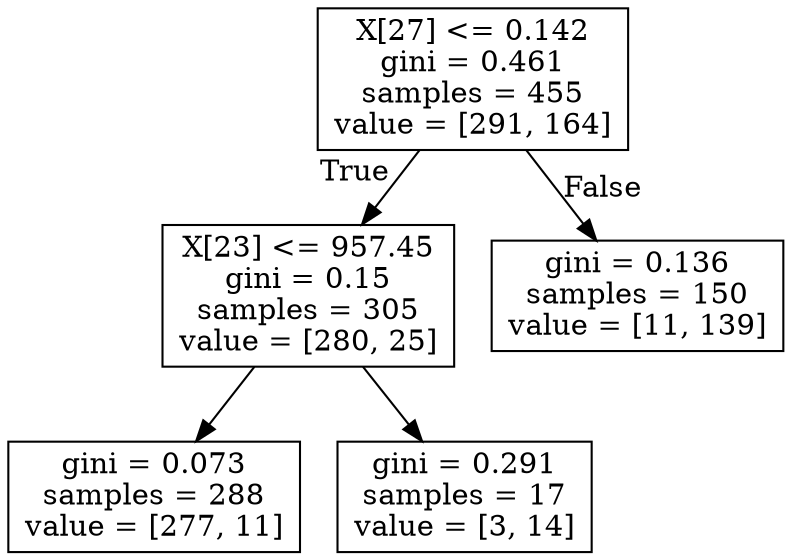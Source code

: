 digraph Tree {
node [shape=box] ;
0 [label="X[27] <= 0.142\ngini = 0.461\nsamples = 455\nvalue = [291, 164]"] ;
1 [label="X[23] <= 957.45\ngini = 0.15\nsamples = 305\nvalue = [280, 25]"] ;
0 -> 1 [labeldistance=2.5, labelangle=45, headlabel="True"] ;
2 [label="gini = 0.073\nsamples = 288\nvalue = [277, 11]"] ;
1 -> 2 ;
3 [label="gini = 0.291\nsamples = 17\nvalue = [3, 14]"] ;
1 -> 3 ;
4 [label="gini = 0.136\nsamples = 150\nvalue = [11, 139]"] ;
0 -> 4 [labeldistance=2.5, labelangle=-45, headlabel="False"] ;
}
